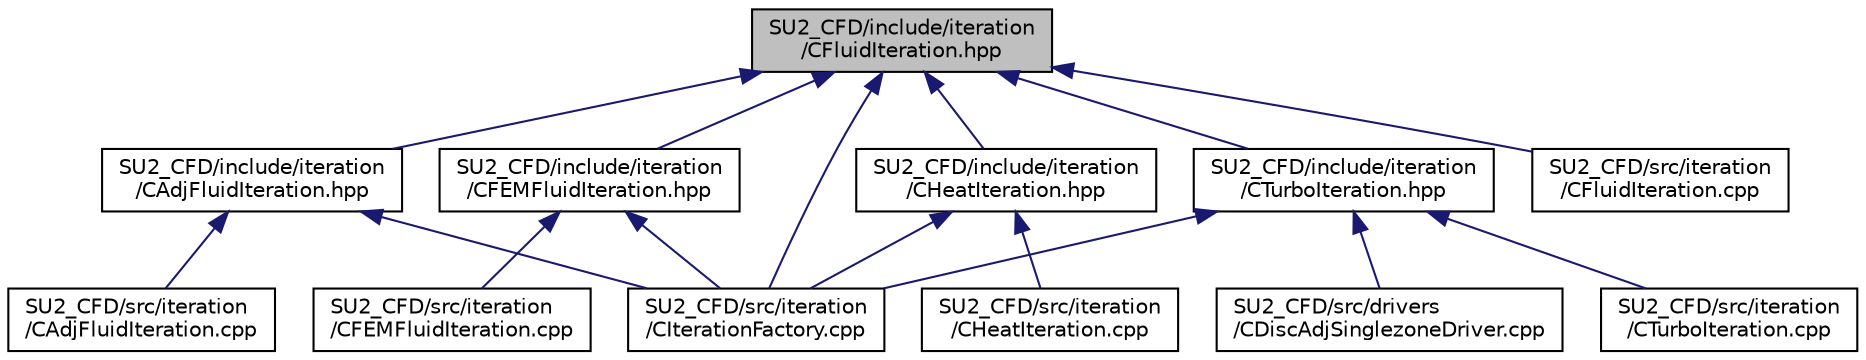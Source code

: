 digraph "SU2_CFD/include/iteration/CFluidIteration.hpp"
{
 // LATEX_PDF_SIZE
  edge [fontname="Helvetica",fontsize="10",labelfontname="Helvetica",labelfontsize="10"];
  node [fontname="Helvetica",fontsize="10",shape=record];
  Node1 [label="SU2_CFD/include/iteration\l/CFluidIteration.hpp",height=0.2,width=0.4,color="black", fillcolor="grey75", style="filled", fontcolor="black",tooltip=" "];
  Node1 -> Node2 [dir="back",color="midnightblue",fontsize="10",style="solid",fontname="Helvetica"];
  Node2 [label="SU2_CFD/include/iteration\l/CAdjFluidIteration.hpp",height=0.2,width=0.4,color="black", fillcolor="white", style="filled",URL="$CAdjFluidIteration_8hpp.html",tooltip="Headers of the iteration classes used by SU2_CFD. Each CIteration class represents an available physi..."];
  Node2 -> Node3 [dir="back",color="midnightblue",fontsize="10",style="solid",fontname="Helvetica"];
  Node3 [label="SU2_CFD/src/iteration\l/CAdjFluidIteration.cpp",height=0.2,width=0.4,color="black", fillcolor="white", style="filled",URL="$CAdjFluidIteration_8cpp.html",tooltip="Main subroutines used by SU2_CFD."];
  Node2 -> Node4 [dir="back",color="midnightblue",fontsize="10",style="solid",fontname="Helvetica"];
  Node4 [label="SU2_CFD/src/iteration\l/CIterationFactory.cpp",height=0.2,width=0.4,color="black", fillcolor="white", style="filled",URL="$CIterationFactory_8cpp.html",tooltip=" "];
  Node1 -> Node5 [dir="back",color="midnightblue",fontsize="10",style="solid",fontname="Helvetica"];
  Node5 [label="SU2_CFD/include/iteration\l/CFEMFluidIteration.hpp",height=0.2,width=0.4,color="black", fillcolor="white", style="filled",URL="$CFEMFluidIteration_8hpp.html",tooltip="Headers of the iteration classes used by SU2_CFD. Each CIteration class represents an available physi..."];
  Node5 -> Node6 [dir="back",color="midnightblue",fontsize="10",style="solid",fontname="Helvetica"];
  Node6 [label="SU2_CFD/src/iteration\l/CFEMFluidIteration.cpp",height=0.2,width=0.4,color="black", fillcolor="white", style="filled",URL="$CFEMFluidIteration_8cpp.html",tooltip="Main subroutines used by SU2_CFD."];
  Node5 -> Node4 [dir="back",color="midnightblue",fontsize="10",style="solid",fontname="Helvetica"];
  Node1 -> Node7 [dir="back",color="midnightblue",fontsize="10",style="solid",fontname="Helvetica"];
  Node7 [label="SU2_CFD/include/iteration\l/CHeatIteration.hpp",height=0.2,width=0.4,color="black", fillcolor="white", style="filled",URL="$CHeatIteration_8hpp.html",tooltip="Headers of the iteration classes used by SU2_CFD. Each CIteration class represents an available physi..."];
  Node7 -> Node8 [dir="back",color="midnightblue",fontsize="10",style="solid",fontname="Helvetica"];
  Node8 [label="SU2_CFD/src/iteration\l/CHeatIteration.cpp",height=0.2,width=0.4,color="black", fillcolor="white", style="filled",URL="$CHeatIteration_8cpp.html",tooltip="Main subroutines used by SU2_CFD."];
  Node7 -> Node4 [dir="back",color="midnightblue",fontsize="10",style="solid",fontname="Helvetica"];
  Node1 -> Node9 [dir="back",color="midnightblue",fontsize="10",style="solid",fontname="Helvetica"];
  Node9 [label="SU2_CFD/include/iteration\l/CTurboIteration.hpp",height=0.2,width=0.4,color="black", fillcolor="white", style="filled",URL="$CTurboIteration_8hpp.html",tooltip="Headers of the iteration classes used by SU2_CFD. Each CIteration class represents an available physi..."];
  Node9 -> Node10 [dir="back",color="midnightblue",fontsize="10",style="solid",fontname="Helvetica"];
  Node10 [label="SU2_CFD/src/drivers\l/CDiscAdjSinglezoneDriver.cpp",height=0.2,width=0.4,color="black", fillcolor="white", style="filled",URL="$CDiscAdjSinglezoneDriver_8cpp.html",tooltip=" "];
  Node9 -> Node4 [dir="back",color="midnightblue",fontsize="10",style="solid",fontname="Helvetica"];
  Node9 -> Node11 [dir="back",color="midnightblue",fontsize="10",style="solid",fontname="Helvetica"];
  Node11 [label="SU2_CFD/src/iteration\l/CTurboIteration.cpp",height=0.2,width=0.4,color="black", fillcolor="white", style="filled",URL="$CTurboIteration_8cpp.html",tooltip="Main subroutines used by SU2_CFD."];
  Node1 -> Node12 [dir="back",color="midnightblue",fontsize="10",style="solid",fontname="Helvetica"];
  Node12 [label="SU2_CFD/src/iteration\l/CFluidIteration.cpp",height=0.2,width=0.4,color="black", fillcolor="white", style="filled",URL="$CFluidIteration_8cpp.html",tooltip="Main subroutines used by SU2_CFD."];
  Node1 -> Node4 [dir="back",color="midnightblue",fontsize="10",style="solid",fontname="Helvetica"];
}
